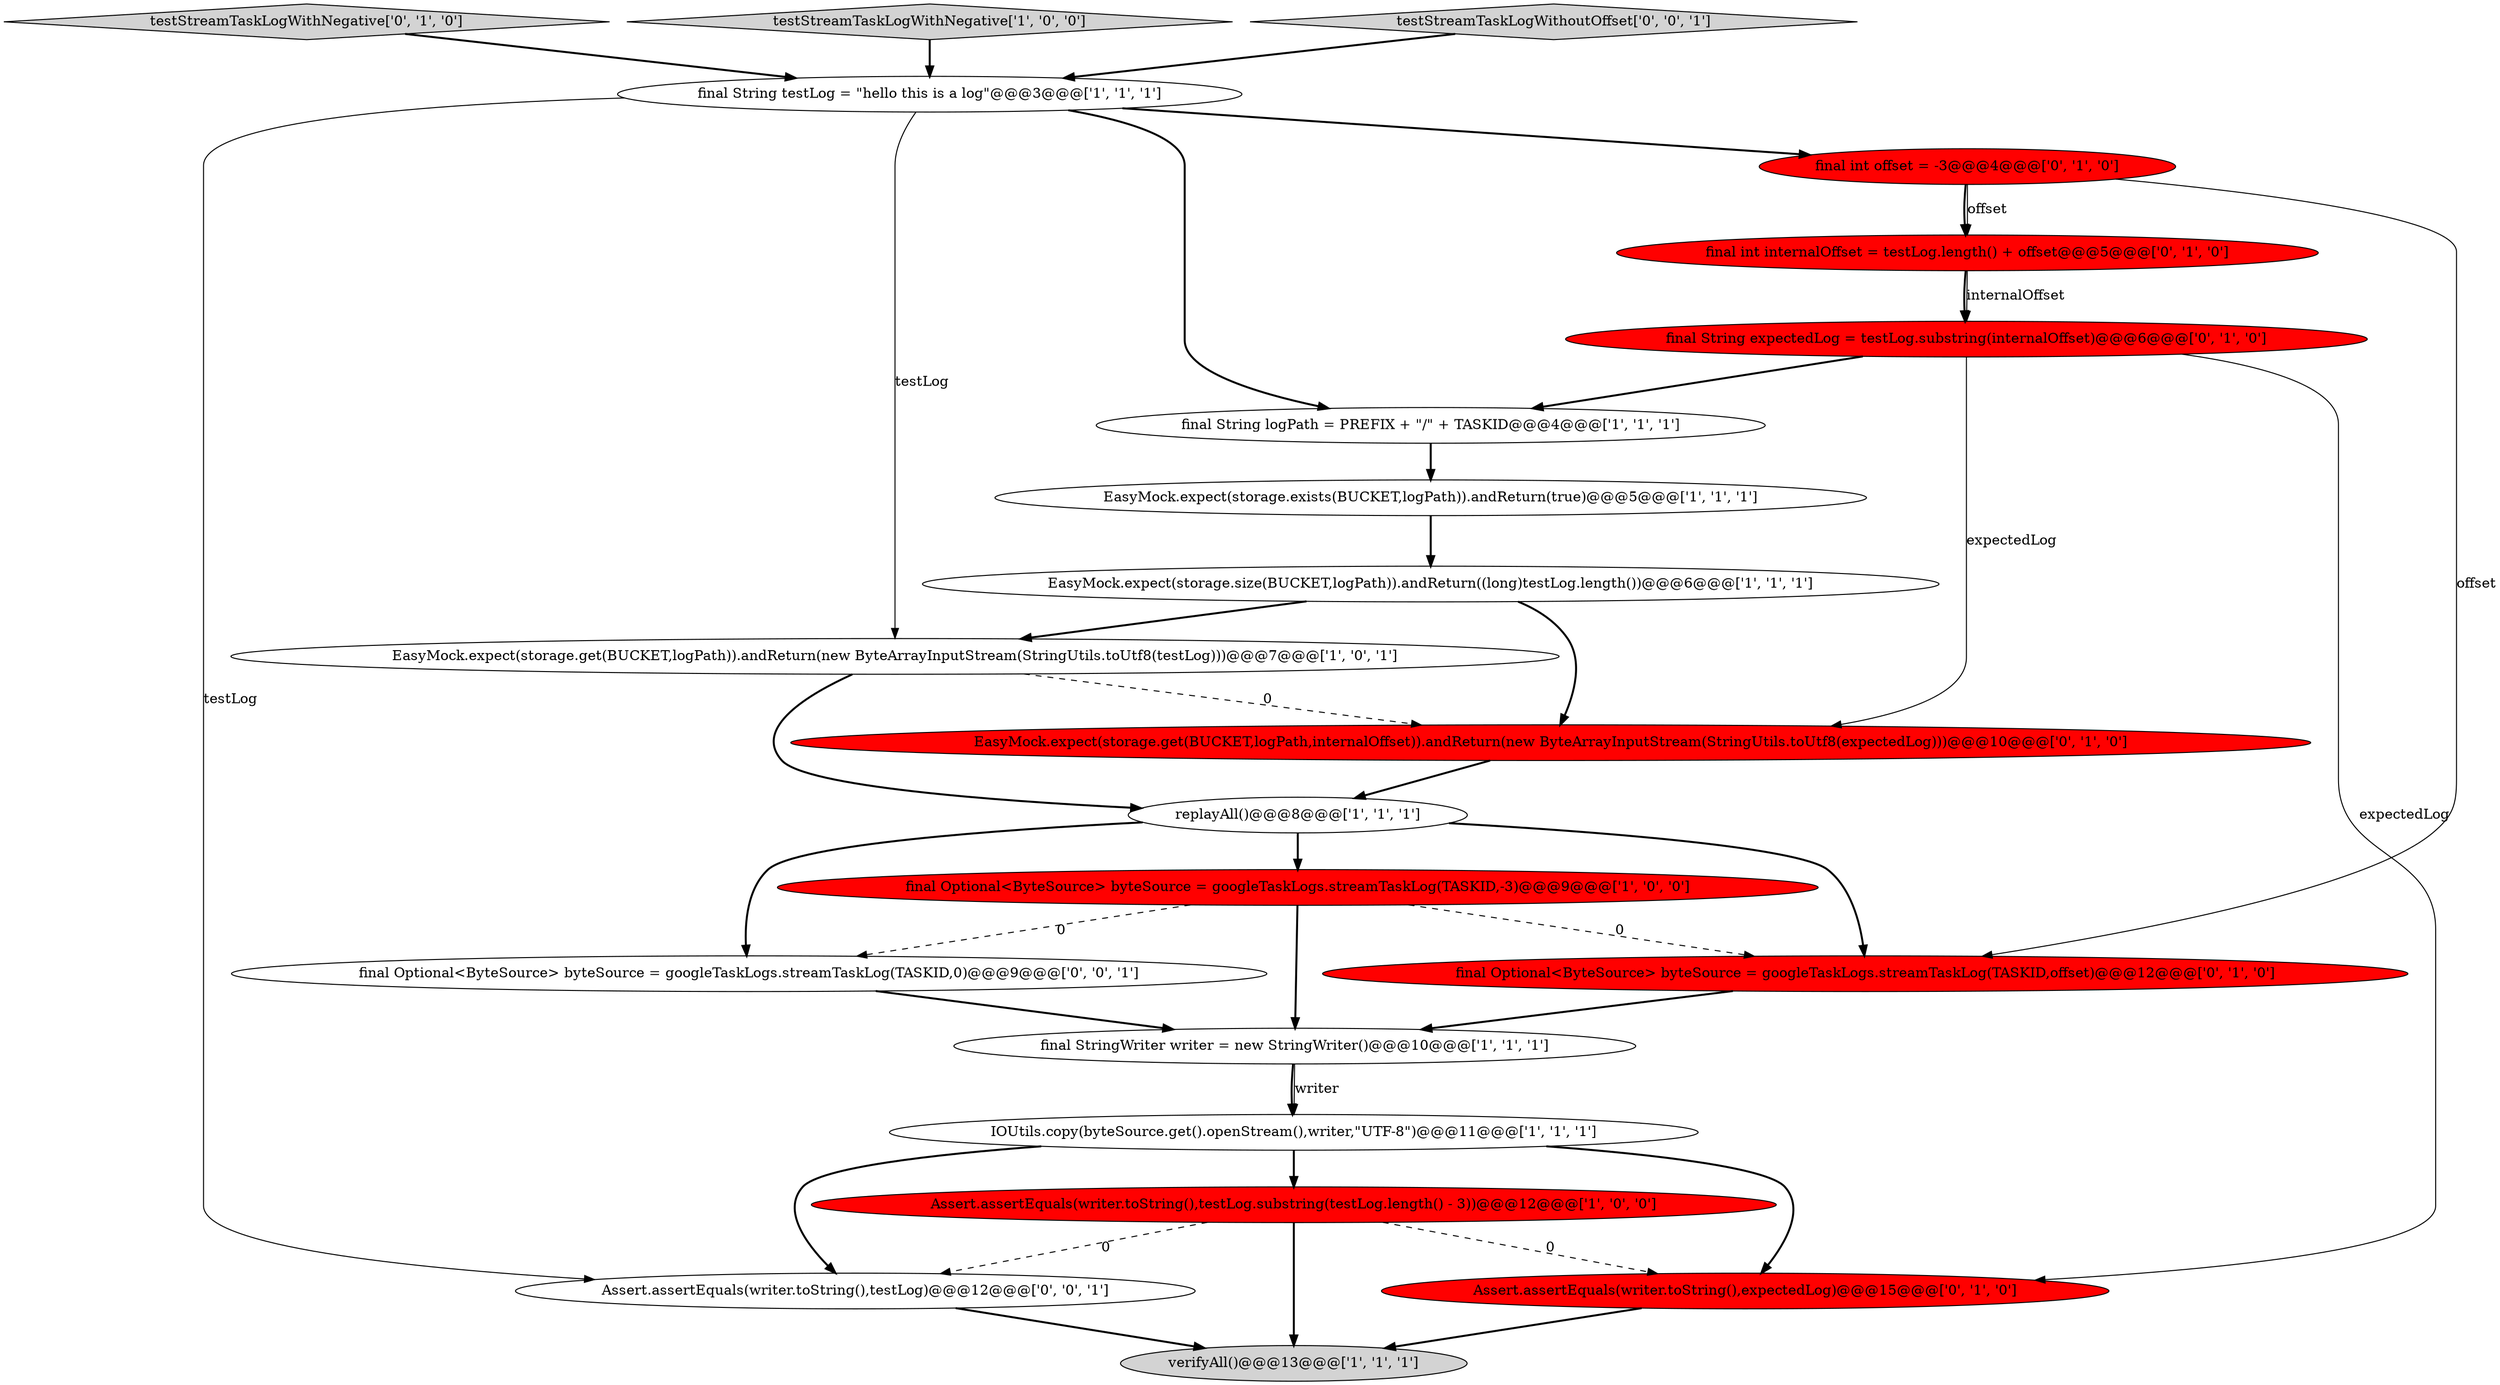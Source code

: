 digraph {
17 [style = filled, label = "EasyMock.expect(storage.get(BUCKET,logPath,internalOffset)).andReturn(new ByteArrayInputStream(StringUtils.toUtf8(expectedLog)))@@@10@@@['0', '1', '0']", fillcolor = red, shape = ellipse image = "AAA1AAABBB2BBB"];
19 [style = filled, label = "Assert.assertEquals(writer.toString(),testLog)@@@12@@@['0', '0', '1']", fillcolor = white, shape = ellipse image = "AAA0AAABBB3BBB"];
20 [style = filled, label = "final Optional<ByteSource> byteSource = googleTaskLogs.streamTaskLog(TASKID,0)@@@9@@@['0', '0', '1']", fillcolor = white, shape = ellipse image = "AAA0AAABBB3BBB"];
18 [style = filled, label = "final int offset = -3@@@4@@@['0', '1', '0']", fillcolor = red, shape = ellipse image = "AAA1AAABBB2BBB"];
16 [style = filled, label = "final Optional<ByteSource> byteSource = googleTaskLogs.streamTaskLog(TASKID,offset)@@@12@@@['0', '1', '0']", fillcolor = red, shape = ellipse image = "AAA1AAABBB2BBB"];
12 [style = filled, label = "Assert.assertEquals(writer.toString(),expectedLog)@@@15@@@['0', '1', '0']", fillcolor = red, shape = ellipse image = "AAA1AAABBB2BBB"];
1 [style = filled, label = "EasyMock.expect(storage.get(BUCKET,logPath)).andReturn(new ByteArrayInputStream(StringUtils.toUtf8(testLog)))@@@7@@@['1', '0', '1']", fillcolor = white, shape = ellipse image = "AAA0AAABBB1BBB"];
5 [style = filled, label = "IOUtils.copy(byteSource.get().openStream(),writer,\"UTF-8\")@@@11@@@['1', '1', '1']", fillcolor = white, shape = ellipse image = "AAA0AAABBB1BBB"];
8 [style = filled, label = "final String testLog = \"hello this is a log\"@@@3@@@['1', '1', '1']", fillcolor = white, shape = ellipse image = "AAA0AAABBB1BBB"];
13 [style = filled, label = "final String expectedLog = testLog.substring(internalOffset)@@@6@@@['0', '1', '0']", fillcolor = red, shape = ellipse image = "AAA1AAABBB2BBB"];
14 [style = filled, label = "testStreamTaskLogWithNegative['0', '1', '0']", fillcolor = lightgray, shape = diamond image = "AAA0AAABBB2BBB"];
7 [style = filled, label = "final String logPath = PREFIX + \"/\" + TASKID@@@4@@@['1', '1', '1']", fillcolor = white, shape = ellipse image = "AAA0AAABBB1BBB"];
15 [style = filled, label = "final int internalOffset = testLog.length() + offset@@@5@@@['0', '1', '0']", fillcolor = red, shape = ellipse image = "AAA1AAABBB2BBB"];
11 [style = filled, label = "testStreamTaskLogWithNegative['1', '0', '0']", fillcolor = lightgray, shape = diamond image = "AAA0AAABBB1BBB"];
10 [style = filled, label = "Assert.assertEquals(writer.toString(),testLog.substring(testLog.length() - 3))@@@12@@@['1', '0', '0']", fillcolor = red, shape = ellipse image = "AAA1AAABBB1BBB"];
21 [style = filled, label = "testStreamTaskLogWithoutOffset['0', '0', '1']", fillcolor = lightgray, shape = diamond image = "AAA0AAABBB3BBB"];
4 [style = filled, label = "verifyAll()@@@13@@@['1', '1', '1']", fillcolor = lightgray, shape = ellipse image = "AAA0AAABBB1BBB"];
2 [style = filled, label = "replayAll()@@@8@@@['1', '1', '1']", fillcolor = white, shape = ellipse image = "AAA0AAABBB1BBB"];
0 [style = filled, label = "final StringWriter writer = new StringWriter()@@@10@@@['1', '1', '1']", fillcolor = white, shape = ellipse image = "AAA0AAABBB1BBB"];
9 [style = filled, label = "EasyMock.expect(storage.size(BUCKET,logPath)).andReturn((long)testLog.length())@@@6@@@['1', '1', '1']", fillcolor = white, shape = ellipse image = "AAA0AAABBB1BBB"];
3 [style = filled, label = "final Optional<ByteSource> byteSource = googleTaskLogs.streamTaskLog(TASKID,-3)@@@9@@@['1', '0', '0']", fillcolor = red, shape = ellipse image = "AAA1AAABBB1BBB"];
6 [style = filled, label = "EasyMock.expect(storage.exists(BUCKET,logPath)).andReturn(true)@@@5@@@['1', '1', '1']", fillcolor = white, shape = ellipse image = "AAA0AAABBB1BBB"];
5->10 [style = bold, label=""];
16->0 [style = bold, label=""];
15->13 [style = bold, label=""];
2->20 [style = bold, label=""];
8->18 [style = bold, label=""];
8->1 [style = solid, label="testLog"];
10->19 [style = dashed, label="0"];
2->3 [style = bold, label=""];
20->0 [style = bold, label=""];
18->15 [style = bold, label=""];
10->12 [style = dashed, label="0"];
21->8 [style = bold, label=""];
9->17 [style = bold, label=""];
8->19 [style = solid, label="testLog"];
3->0 [style = bold, label=""];
8->7 [style = bold, label=""];
5->19 [style = bold, label=""];
18->16 [style = solid, label="offset"];
1->17 [style = dashed, label="0"];
17->2 [style = bold, label=""];
12->4 [style = bold, label=""];
5->12 [style = bold, label=""];
15->13 [style = solid, label="internalOffset"];
13->7 [style = bold, label=""];
13->12 [style = solid, label="expectedLog"];
3->20 [style = dashed, label="0"];
7->6 [style = bold, label=""];
13->17 [style = solid, label="expectedLog"];
10->4 [style = bold, label=""];
11->8 [style = bold, label=""];
1->2 [style = bold, label=""];
14->8 [style = bold, label=""];
19->4 [style = bold, label=""];
6->9 [style = bold, label=""];
9->1 [style = bold, label=""];
0->5 [style = solid, label="writer"];
18->15 [style = solid, label="offset"];
3->16 [style = dashed, label="0"];
0->5 [style = bold, label=""];
2->16 [style = bold, label=""];
}
